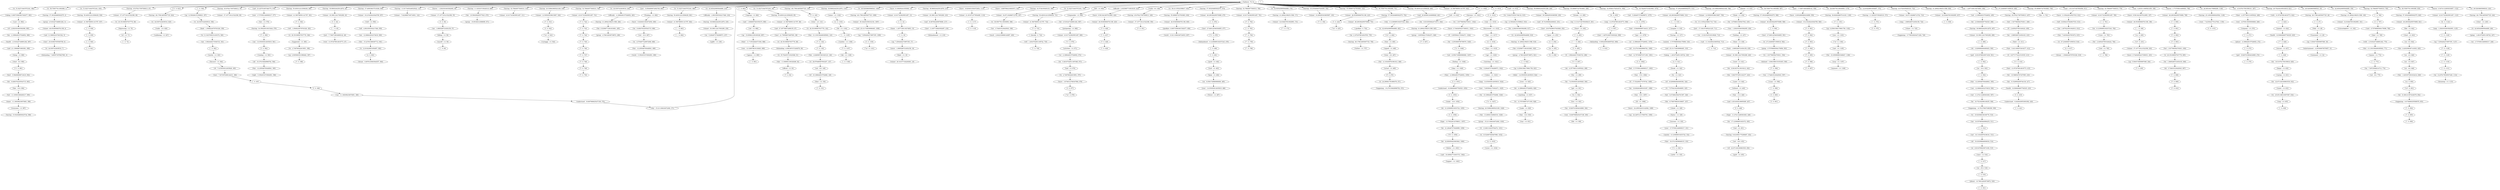 strict digraph "" {
"('world', -0.32111684340724933, 607)";
"('to', 0.11627056331430374, 360)";
"('not', -16.116345976196161, 513)";
"('winner', 43.817323825951497, 791)";
"('holding', 1.0, 437)";
"('that', -18.272138596646315, 333)";
"('is', 58.705677611993089, 1)";
"('he', -1.8685280723454163, 806)";
"('is', 51.822710447972341, 935)";
"('a', 0, 963)";
"('a', 0, 1076)";
"('?', 0, 802)";
"(\"''\", 0, 795)";
"('leaving', 45.876217097509013, 67)";
"('leaving', 57.393204885002575, 752)";
"('winner', 46.053859060761198, 4)";
"('.', 0, 275)";
"('hope', -13.795229132788911, 1057)";
"('own', -8.6497966625437108, 305)";
"('2ne1', 25.818947055565769, 6)";
"('leaving', 11.325253735028319, 373)";
"('mental', 1.0, 624)";
"(\"'s\", 0, 823)";
"('leaving', 25.145639080020594, 1149)";
"('winner', 10.269295303805997, 193)";
"('okay', 1.0, 1049)";
"('!', 0, 736)";
"('!', 0, 427)";
"('?', 0, 810)";
"('is', 51.822710447972341, 982)";
"('me', -16.557865640894253, 511)";
"('what', -6.0, 990)";
"(\"'m\", 0, 1101)";
"('?', 0, 749)";
"('up', -15.659621239190326, 887)";
"(';', 0, 16)";
"('no', -2.0, 846)";
"(\"'\", 0, 794)";
"('this', -0.11391594469385602, 771)";
"(\"'s\", 0, 414)";
"('leaving', 36.662626867514163, 1180)";
"('ok', -4.3577663131855022, 298)";
"('leaving', 45.876217097509013, 79)";
"('and', 23.225701807484775, 576)";
"('ago', 1.0, 1020)";
"('damn', -1.2877108119274903, 15)";
"('leaving', 50.483012212506438, 380)";
"('.', 0, 781)";
"('i', 0, 582)";
"('that', -5.4211665072616277, 412)";
"('leaving', 38.966024425012876, 42)";
"('what', 1.0, 843)";
"('this', -0.11391594469385602, 143)";
"('is', 38.056776119930859, 398)";
"('without', 1.0, 445)";
"('leaving', 27.449036637519306, 956)";
"('?', 0, 562)";
"('leaving', 41.269421982511588, 171)";
"('leaving', -0.19173405246525022, 121)";
"('the', -4.1163459761961612, 468)";
"('winner', 19.215436243044799, 957)";
"('fully', 1.0, 28)";
"('.', 0, 1169)";
"('am', -3.4159393012835819, 581)";
"('leaving', 50.483012212506438, 731)";
"('.', 0, 773)";
"('this', -12.205048700448941, 505)";
"('?', 0, 733)";
"('happening', -10.270154828966762, 472)";
"('2ne1', 11.607718620392497, 218)";
"('breaks', 1.0, 290)";
"('the', -10.305990891948827, 1186)";
"('taking', 0.065735963827292077, 983)";
"('happeninh', 1.0, 385)";
"('luck', 1.0, 483)";
"('understand', -8.0366494697782525, 1052)";
"('this', -3.1366991336326286, 92)";
"('him', -10.0, 994)";
"('the', 0.52588771061833661, 285)";
"('winner', 32.634647651902995, 161)";
"('?', 0, 145)";
"('leaves', -1.2920303493582095, 54)";
"('do', -6.1239089519253724, 1055)";
"('leaving', 9.0218561775296067, 452)";
"('dream', -6.8976145663944557, 964)";
"('i', 0, 1082)";
"('own', -4.9709135059509606, 269)";
"('leaving', 57.393204885002575, 2)";
"('?', 0, 1181)";
"('?', 0, 426)";
"('he', -7.4159393012835828, 300)";
"('be', -8.1681213974328379, 852)";
"('why', -15.211168434072494, 371)";
"('leaving', 11.325253735028319, 669)";
"('winner', 30.398112417093298, 216)";
"('yg', 2.0005683031996462, 387)";
"('their', -11.715532626371004, 888)";
"('worsens', 1.0, 330)";
"('.', 0, 504)";
"('leaving', 50.483012212506438, 85)";
"('just', -17.104107495221225, 711)";
"(',', 0, 367)";
"('ok', -3.744619120420043, 807)";
"('is', 42.645420895944689, 246)";
"('tell', -4.9633505302217484, 959)";
"('in', -4.5764977229872068, 688)";
"('?', 0, 744)";
"('ill', 1.0, 1088)";
"('tell', 0.83944157829637533, 813)";
"(\"'ll\", 0, 1059)";
"('winner', 19.215436243044799, 560)";
"('everyones', 1.0, 997)";
"('is', 12.819229851854807, 962)";
"('af', 1.0, 71)";
"('future', 1.0, 487)";
"('?', 0, 647)";
"('is', 40.351098507937778, 89)";
"('leaving', 52.78640977000515, 310)";
"('can', -11.168399230670691, 369)";
"(',', 0, 939)";
"('group', -19.85340212088699, 671)";
"('?', 0, 748)";
"('be', -6.9418270119019212, 442)";
"('watching', 1.0, 1021)";
"('leaving', 20.538843965023169, 539)";
"('leaving', 48.179614655007725, 756)";
"('?', 0, 565)";
"('so', -13.021523518319828, 712)";
"('he', -18.510761759159916, 629)";
"('.', 0, 838)";
"('please', -10.766142638739872, 520)";
"('for', -2.4450257953326222, 784)";
"(';', 0, 907)";
"('god', -6.8318786025671638, 501)";
"('well', 1.0, 958)";
"(\"'s\", 0, 1027)";
"('i', 0, 1100)";
"('me', -12.066643632374618, 960)";
"('on', -6.0581729880980806, 485)";
"('leaving', 52.78640977000515, 740)";
"(',', 0, 512)";
"('now', -3.7370561446908317, 577)";
"('what', -2.0, 141)";
"('it', -13.863132435782472, 1031)";
"('...', 0, 45)";
"(\"'m\", 0, 978)";
"('regroup', 1.0, 884)";
"('it', -3.9824440170392723, 296)";
"('same', 1.0, 444)";
"('at', -4.1896449157526652, 1079)";
"('leaving', 41.269421982511588, 284)";
"('is', 44.9397432839516, 282)";
"(\"n't\", 0, 464)";
"('bom', 1.0, 465)";
"('just', -5.0594899972692708, 683)";
"('winner', 41.580788591141797, 937)";
"('leaving', 41.269421982511588, 160)";
"('ca', 0, 850)";
"('yg', 5.5004735859997069, 204)";
"('winner', 48.290394295570898, 799)";
"('entertainment', -2.255380879579957, 31)";
"('winner', 28.161577182283601, 20)";
"(';', 0, 476)";
"('?', 0, 144)";
"('is', 51.822710447972341, 860)";
"('winner', 48.290394295570898, 589)";
"('leaving', 48.179614655007725, 824)";
"('i', 0, 368)";
"('winner', 48.290394295570898, 314)";
"('postponing', 1.0, 968)";
"('mvp', 1.0, 1187)";
"('this', 4.4202588387143003, 845)";
"('group', -15.211168434072494, 1030)";
"('uvincuirbgthrw', 1.0, 162)";
"('yglife', 1.0, 238)";
"('i', 0, 56)";
"('for', -10.568934747257995, 416)";
"('cryin', 1.0, 783)";
"('your', -5.7370561446908317, 331)";
"(',', 0, 590)";
"(\"'m\", 0, 225)";
"('...', 0, 1165)";
"('ca', 0, 200)";
"(\"'s\", 0, 478)";
"('";
"('winner', 43.817323825951497, 780)";
"('omg', -1.8685280723454158, 724)";
"('all', -10.270154828966762, 584)";
"('?', 0, 743)";
"('going', -0.70796965064179096, 593)";
"('winner', 41.580788591141797, 862)";
"(\"'\", 0, 796)";
"('break', 1.0, 322)";
"('yg', -24.248721317800793, 1090)";
"('winner', 30.398112417093298, 440)";
"('is', 40.351098507937778, 384)";
"('be', -22.883654023803842, 1060)";
"('gone', 1.0, 253)";
"('too', -3.744619120420043, 597)";
"('2', 0, 1018)";
"('yg', 7.2504262273997355, 1099)";
"('yg', 7.2504262273997355, 17)";
"('leave', 0.74402654237390031, 1043)";
"('winner', 50.526929530380599, 250)";
"('...', 0, 864)";
"('please', -4.1896449157526652, 272)";
"('of', -22.671320180863539, 454)";
"('too', -3.744619120420043, 399)";
"(',', 0, 938)";
"('and', 31.569834337491542, 5)";
"('leaving', 50.483012212506438, 861)";
"('officially', -2.9633505302217484, 234)";
"('is', 42.645420895944689, 233)";
"('.', 0, 356)";
"('i', 0, 1014)";
"('..literally', 0, 734)";
"(',', 0, 883)";
"('im', -8.2478179038507449, 1132)";
"('?', 0, 564)";
"('cryinggg', 1.0, 544)";
"('out', -18.0, 453)";
"('no', -4.0, 848)";
"('...', 0, 199)";
"('isnt', 1.0, 451)";
"('his', -2.1896449157526652, 986)";
"('wants', 1.0, 633)";
"('!', 0, 1129)";
"(',', 0, 519)";
"('to', 1.5477960562793811, 594)";
"('the-', 0, 761)";
"('winner', 48.290394295570898, 753)";
"('i', 0, 767)";
"('what', -1.0, 245)";
"('winner', 46.053859060761198, 223)";
"('is', 42.645420895944689, 463)";
"('";
"('im', -9.4083763255543715, 686)";
"('and', 16.967602409979698, 217)";
"('is', 51.822710447972341, 84)";
"('.', 0, 636)";
"('!', 0, 429)";
"('no', -10.0, 503)";
"('wtf', -1.4816752651108742, 735)";
"('winner', 30.398112417093298, 43)";
"('is', 10.524907463847896, 1032)";
"('!', 0, 808)";
"(',', 0, 922)";
"('he', -17.123908951925372, 450)";
"('heart', 1.0, 292)";
"('if', -2.4450257953326222, 409)";
"('.goodbye', 0, 754)";
"('to', 1.5477960562793811, 1042)";
"('i', 0, 419)";
"(\"''\", 0, 626)";
"('your', -3.4159393012835819, 486)";
"('leaving', 15.932048850025744, 998)";
"('i', 0, 1051)";
"('cant', -0.70796965064179096, 768)";
"('im', -7.08725948214712, 774)";
"('discovered', 1.0, 1016)";
"('leaving', 48.179614655007725, 139)";
"('best', -6.1972078914818773, 415)";
"('him', -1.0, 1017)";
"('winner', 37.107718121522396, 68)";
"('.', 0, 628)";
"('leaving', 38.966024425012876, 1161)";
"('?', 0, 1128)";
"('disbandment', -0.12390895192537243, 479)";
"('leaving', 34.359229310015444, 579)";
"('leave', 9.5813421807912995, 424)";
"('.', 0, 910)";
"('!', 0, 800)";
"('what', -6.0, 467)";
"('leaving', 45.876217097509013, 407)";
"('winner', 30.398112417093298, 498)";
"('is', 49.52838805996543, 1095)";
"(';', 0, 14)";
"('damn', -11.168399230670691, 996)";
"('leave', 8.108456241055066, 12)";
"('to', -2.746780422615851, 386)";
"(\"n't\", 0, 201)";
"('.', 0, 421)";
"('happening', -14.761376837486399, 509)";
"('and', -16.408927710047372, 1062)";
"('winner', 46.053859060761198, 605)";
"('winner', 12.505830538615697, 709)";
"('omg', -3.4159393012835819, 1024)";
"('and', 35.741900602494923, 251)";
"('.', 0, 786)";
"('idk', 1.0, 1168)";
"('freaking', 1.0, 684)";
"('?', 0, 742)";
"('leaving', 38.966024425012876, 215)";
"('feel', -5.7370561446908317, 1083)";
"('signed', 1.0, 466)";
"('!', 0, 856)";
"('ta', 0, 302)";
"('twitter', 1.0, 757)";
"('leave', -6.6204031563072654, 1115)";
"('on', -5.2844673736289973, 237)";
"('leave', 3.6897984218463673, 342)";
"('is', 42.645420895944689, 918)";
"('and', 27.397768072488155, 87)";
"('then', -4.1896449157526652, 1050)";
"('winner', 37.107718121522396, 350)";
"('wtf', -1.0948224578763326, 383)";
"('leaving', 43.5728195400103, 396)";
"('real', 1.0, 785)";
"('is', 51.822710447972341, 730)";
"('leaving', 48.179614655007725, 244)";
"('?', 0, 750)";
"('.', 0, 521)";
"('winner', 32.634647651902995, 837)";
"('got', 1.0, 301)";
"('?', 0, 566)";
"('whats', 1.0, 725)";
"('is', 35.762453731923948, 91)";
"('?', 0, 567)";
"('is', 15.113552239861718, 710)";
"('is', 40.351098507937778, 142)";
"('good', 1.0, 482)";
"('?', 0, 1167)";
"('group', -4.766142638739872, 286)";
"('this', 7.443042027653072, 815)";
"('really', -2.0, 826)";
"('felt', 1.0, 965)";
"(',', 0, 940)";
"('and', 25.311734939986465, 1098)";
"('his', -9.9267010604434969, 304)";
"('(', 0, 600)";
"('officially', 2.4525887710618335, 423)";
"('&', 0, 1124)";
"('taehyun', 76, 0)";
"('winner', 30.398112417093298, 236)";
"('really', 0.0, 348)";
"('im', -0.12390895192537243, 782)";
"('like', 1.0, 842)";
"('saddening', 1.0, 827)";
"('to', -25.651188310057087, 634)";
"('...', 0, 315)";
"('best', -5.584060698716419, 992)";
"('winner', 43.817323825951497, 969)";
"('is', 56.41135522398617, 603)";
"('";
"(';', 0, 1130)";
"('care', 1.0, 984)";
"('days', 1.0, 1019)";
"('wow', -7.4235022770127941, 1150)";
"('leaving', 41.269421982511588, 645)";
"('winner', 46.053859060761198, 198)";
"('leaving', 57.393204885002575, 474)";
"('just', -7.7360716634808142, 46)";
"('.', 0, 362)";
"('blue', 1.0, 150)";
"('yg', 0.25061566179961758, 923)";
"('!', 0, 801)";
"('because', 1.0, 364)";
"('bit', 1.0, 1164)";
"('disbanding', 4.0081967473284976, 90)";
"('.imagine', 0, 316)";
"('leaving', 57.393204885002575, 840)";
"(\"'m\", 0, 543)";
"('anxiety', -0.70796965064179096, 318)";
"('not', -6.0581729880980806, 1047)";
"('his', -9.1529954459744136, 417)";
"('deal', 1.0, 769)";
"('disbanding', -9.5852458548087043, 909)";
"('is', 47.234065671958518, 816)";
"('much', -2.6422336868144987, 400)";
"('out', -8.0, 775)";
"('i', 0, 1151)";
"('leaving', 52.78640977000515, 790)";
"('.', 0, 766)";
"('.', 0, 72)";
"('winner', 34.871182886712702, 723)";
"('is', 42.645420895944689, 170)";
"('...', 0, 863)";
"('and', 29.483801204989849, 461)";
"('live', 1.0, 303)";
"('leaving', 18.235446407524456, 192)";
"('is', 44.9397432839516, 7)";
"('im', 2.1972078914818765, 755)";
"('official', 1.0, 93)";
"('so', -2.1896449157526652, 972)";
"('this', -12.205048700448941, 689)";
"('``', 0, 623)";
"('leaving', 55.089807327503863, 222)";
"('is', 58.705677611993089, 751)";
"('feels', 1.0, 411)";
"('back', -1.8685280723454158, 439)";
"('better', 1.0, 1061)";
"('of', -7.4159393012835828, 365)";
"('he', -22.671320180863539, 632)";
"('?', 0, 745)";
"('this', -15.227831889387712, 961)";
"('wont', 1.0, 441)";
"('dead', -1.0948224578763326, 359)";
"('leaving', 50.483012212506438, 460)";
"('.', 0, 271)";
"('me', -3.9824440170392723, 361)";
"('winner', 39.344253356332104, 1097)";
"('(', 0, 375)";
"('group', 4.5183247348891262, 3)";
"('awful', 1.0, 335)";
"('only', 1.0, 1015)";
"('winner', 41.580788591141797, 642)";
"('.', 0, 891)";
"('liked', 1.0, 19)";
"('a', 0, 321)";
"('this', -1.6253075391632414, 849)";
"('on', -3.7370561446908317, 248)";
"('translated', 1.0, 29)";
"('will', 1.0, 643)";
"('think', 1.0, 434)";
"('a', 0, 1033)";
"('winner', 41.580788591141797, 732)";
"(',', 0, 517)";
"('(', 0, 601)";
"('disbandement', 1.0, 219)";
"('tho', 1.0, 299)";
"('&', 0, 905)";
"('sad', -11.102385433605544, 713)";
"('s', 0, 254)";
"('kpop', 1.0, 484)";
"('company', 1.0, 270)";
"('happening', -8.4736660255589076, 853)";
"('i', 0, 1053)";
"('him', -14.0, 930)";
"('for', -9.4083763255543715, 993)";
"('random', 1.0, 1166)";
"('him', -18.0, 1087)";
"('of', -10.189644915752666, 149)";
"('a', 0, 1163)";
"('him', -15.0, 1084)";
"('the', -8.7585796630106607, 327)";
"('dream', -1.0948224578763326, 818)";
"('he', -0.48167526511087466, 973)";
"('guilt', 1.0, 455)";
"('for', 4.5183247348891262, 967)";
"(';', 0, 1131)";
"('understand', -8.6497966625437108, 370)";
"('actual', 1.0, 469)";
"('winner', 48.290394295570898, 475)";
"('leave', -8.0932890960434989, 559)";
"('can', -12.066643632374618, 506)";
"('winner', 41.580788591141797, 86)";
"('";
"('is', 28.879486567903207, 147)";
"('to', 5.8423725351746132, 915)";
"('it', -6.6771772221510535, 413)";
"('i', 0, 224)";
"(\"'s\", 0, 1040)";
"('whole', 1.0, 328)";
"('winner', 48.290394295570898, 841)";
"('winner', 43.817323825951497, 311)";
"('videos', 1.0, 1023)";
"('?', 0, 596)";
"('the', -13.40081334982516, 1029)";
"(',', 0, 1013)";
"('no', -3.0, 847)";
"('winner', 21.451971477854499, 1116)";
"('with', -6.1972078914818773, 622)";
"('but', 1.5477960562793811, 804)";
"('no', -25.0, 518)";
"('yg', 12.500284151599823, 916)";
"('said', 1.0, 914)";
"('at', -8.8318786025671638, 515)";
"('leaving', 59.696602442501288, 249)";
"(';', 0, 480)";
"('but', -8.4728823944761587, 326)";
"(\"'s\", 0, 334)";
"('?', 0, 809)";
"('statement', 1.0, 32)";
"('world', -5.3502033374562901, 690)";
"('winner', 34.871182886712702, 397)";
"('having', 1.0, 317)";
"('?', 0, 351)";
"('their', -4.3577663131855022, 268)";
"('?', 0, 388)";
"('?', 0, 382)";
"('activities', 1.0, 971)";
"('winner', 46.053859060761198, 425)";
"('once', 1.0, 516)";
"('the', -19.590458265577823, 670)";
"('leaving', 55.089807327503863, 289)";
"('leaving', 32.055831752516731, 904)";
"('?', 0, 94)";
"('is', 35.762453731923948, 1074)";
"('life', 1.0, 306)";
"('killing', 1.0, 58)";
"('health', -2.5183247348891262, 987)";
"('winner', 37.107718121522396, 202)";
"('not', -2.1896449157526652, 495)";
"('and', 4.4514036149695499, 447)";
"('health', -8.0366494697782525, 418)";
"('of', -6.0290864940490394, 324)";
"('anxiety', -6.1239089519253724, 332)";
"('leaving', 57.393204885002575, 313)";
"('!', 0, 854)";
"('?', 0, 580)";
"('oh', -3.0290864940490403, 500)";
"('?', 0, 561)";
"('understand', -9.2629438553091692, 420)";
"('leaving', 20.538843965023169, 708)";
"('wow', -6.1972078914818773, 47)";
"('dreaming', 1.0, 1133)";
"('disband', -3.0841996153353453, 595)";
"('and', 21.139668674983081, 988)";
"('right', -5.3502033374562901, 586)";
"('excuse', 1.0, 627)";
"('winner', 12.505830538615697, 540)";
"('to', -2.746780422615851, 975)";
"('mostly', 1.0, 363)";
"('h', 0, 256)";
"('leaving', 38.966024425012876, 235)";
"('keeps', 1.0, 630)";
"('winner', 43.817323825951497, 741)";
"('leaving', 20.538843965023169, 1028)";
"(\"''\", 0, 173)";
"('doesnt', 1.0, 433)";
"('group', -4.766142638739872, 921)";
"('doing', 1.0, 989)";
"('but', 1.5477960562793811, 408)";
"('group', -3.6055842170362471, 646)";
"('is', 58.705677611993089, 587)";
"(\"'s\", 0, 970)";
"('leave', -3.6746312768347984, 976)";
"('he', -21.284467373628999, 1058)";
"('is', 40.351098507937778, 805)";
"('amp', -6.1972078914818773, 906)";
"('yg', 0.25061566179961758, 1182)";
"('hiatus', 1.0, 329)";
"('him', -11.0, 446)";
"('responsible', 1.0, 966)";
"('just', -7.7360716634808142, 558)";
"('is', 47.234065671958518, 592)";
"('decision', 1.0, 1041)";
"('is', 38.056776119930859, 1179)";
"('winner', 32.634647651902995, 172)";
"('is', 12.819229851854807, 372)";
"('bad', -5.584060698716419, 1077)";
"('leaving', 43.5728195400103, 722)";
"(',', 0, 502)";
"('is', 40.351098507937778, 69)";
"('goodbye', 0.065735963827292077, 606)";
"('leave', 11.054228120527533, 812)";
"('a', 0, 817)";
"('!', 0, 151)";
"('officially', -2.1896449157526652, 283)";
"('feeling', 1.0, 1048)";
"('really', -14.0, 1054)";
"('yg', 5.5004735859997069, 30)";
"('winner', 43.817323825951497, 1123)";
"('not', -5.2844673736289973, 1075)";
"('?', 0, 194)";
"('the', -5.6637572051343277, 443)";
"(';', 0, 481)";
"(\"n't\", 0, 851)";
"('depressing', 1.0, 70)";
"('leave', -6.6204031563072654, 685)";
"('.', 0, 499)";
"('i', 0, 1056)";
"('own', -12.328679819136463, 889)";
"('do', -4.1896449157526652, 926)";
"('this', -12.205048700448941, 585)";
"('leave', 0.74402654237390031, 203)";
"('2ne1', 27.849122546304805, 591)";
"('i', 0, 977)";
"('all', -19.252598846006034, 514)";
"('winner', -7.6229865746716001, 122)";
"('it', -7.5754216238549805, 325)";
"('i', 0, 44)";
"('is', 44.9397432839516, 358)";
"('with', -2.5183247348891262, 770)";
"('he', -10.189644915752666, 1026)";
"('why', -0.12390895192537243, 462)";
"('";
"('hope', -11.474112289381663, 449)";
"('2ne1', 27.849122546304805, 477)";
"('2ne1', 3.4870166574363424, 908)";
"('?', 0, 140)";
"('and', 25.311734939986465, 319)";
"('?', 0, 747)";
"('leave', -24.295034433142064, 1089)";
"('all', -10.270154828966762, 1080)";
"('!', 0, 855)";
"('?', 0, 428)";
"('make', 1.0, 929)";
"('health', -8.0366494697782525, 625)";
"('stay', 1.0, 931)";
"('he', 3.6788831565927502, 435)";
"('agency', 1.0, 890)";
"('leaving', 45.876217097509013, 349)";
"('guy', 1.0, 1078)";
"('winner', 37.107718121522396, 80)";
"('leaving', 41.269421982511588, 836)";
"('can', -1.2877108119274903, 494)";
"('?', 0, 792)";
"('anymore', 1.0, 1188)";
"('happening', -5.7789328204471264, 726)";
"('(', 0, 295)";
"('is', 47.234065671958518, 406)";
"('leaving', 55.089807327503863, 760)";
"('anymo', 1.0, 772)";
"('not', -11.474112289381663, 507)";
"('now', -7.6055842170362471, 1025)";
"('is', 24.290841791889378, 471)";
"('cant', 1.6131471927654584, 811)";
"('sing', 1.0, 635)";
"('leaving', 38.966024425012876, 497)";
"('~~', 0, 294)";
"('leaving', 52.78640977000515, 779)";
"('yg', 7.2504262273997355, 1127)";
"('f', 0, 470)";
"('nah', 1.0, 1185)";
"('can', 3.2035111965921459, 196)";
"('i', 0, 448)";
"('them', 1.0, 438)";
"('and', -1.8066957825355274, 885)";
"('leaving', 41.269421982511588, 919)";
"('2ne1', 21.758596074087691, 88)";
"('out', -10.0, 687)";
"('leaving', 57.393204885002575, 588)";
"('.', 0, 60)";
"('be', -2.0366494697782525, 496)";
"('reading', 1.0, 583)";
"('but', -11.335933380406317, 995)";
"('?', 0, 803)";
"('this', -4.6480907281020123, 146)";
"(',', 0, 273)";
"('yg', 12.500284151599823, 357)";
"('leaving', 55.089807327503863, 604)";
"('";
"('saying', 1.0, 631)";
"(\"'s\", 0, 1046)";
"(\"'s\", 0, 991)";
"('my', 0.13147192765458415, 291)";
"('but', -12.767458873371393, 1081)";
"('he', -1.8685280723454163, 410)";
"('to', -12.767458873371393, 928)";
"('2ne1', 29.879298037043846, 252)";
"('didnt', -3.4159393012835819, 924)";
"('im', -18.692843699183367, 1086)";
"('hes', 1.0, 578)";
"('set', 1.0, 886)";
"('disbanding', 7.4065573978627981, 8)";
"('happier', 1.0, 1063)";
"('leaves', 1.773705614469083, 798)";
"(\"'re\", 0, 1184)";
"('?', 0, 205)";
"('his', -5.2844673736289973, 1022)";
"('never', -1.8685280723454158, 18)";
"('the', 0.52588771061833661, 920)";
"('taking', -1.4816752651108742, 320)";
"('even', 1.0, 925)";
"('winner', 37.107718121522396, 55)";
"('if', -3.6055842170362471, 1044)";
"('is', 26.585164179896289, 1148)";
"('on', -4.5107617591599141, 267)";
"('me', 1.4070223931842913, 814)";
"('leaving', 29.752434195018019, 621)";
"('no', 0.0, 844)";
"('crazy', 1.0, 598)";
"('amp', -1.2920303493582095, 1125)";
"('curse', 1.0, 1034)";
"('winner', 41.580788591141797, 381)";
"('is', 49.52838805996543, 25)";
"(\"'s\", 0, 297)";
"('seems', 1.0, 1162)";
"(',', 0, 941)";
"('of', 2.2920303493582086, 985)";
"('anything', 1.0, 927)";
"('had', 1.0, 974)";
"('is', 42.645420895944689, 159)";
"('?', 0, 746)";
"('?', 0, 541)";
"('leaving', 52.78640977000515, 765)";
"('bc', 1.0, 323)";
"('?', 0, 563)";
"('myself', 1.0, 59)";
"('god', -9.9267010604434969, 274)";
"('to', -19.925086338196778, 510)";
"('you', 1.0, 1183)";
"('.', 0, 714)";
"('winner', 43.817323825951497, 13)";
"('leaving', 48.179614655007725, 1096)";
"('2ne1', 7.5473676389144231, 366)";
"('be', -16.752182096149255, 508)";
"('is', 58.705677611993089, 839)";
"(';', 0, 1126)";
"('leaving', 50.483012212506438, 936)";
"('if', -17.532285277479744, 1085)";
"('out', -9.0, 148)";
"('be', -0.81035508424733571, 644)";
"('leaves', 0.54741122893816607, 1122)";
"('i', 0, 542)";
"('is', 49.52838805996543, 243)";
"('/', 0, 1118)";
"('is', 44.9397432839516, 825)";
"('going', -1.4816752651108742, 247)";
"('was', -1.2920303493582095, 436)";
"('am', -1.8685280723454158, 57)";
"('leave', 9.5813421807912995, 197)";
"('m', 0, 255)";
"('he', -3.2553808795799579, 1045)";
"('he', 2.2920303493582086, 917)";
"('leaving', 48.179614655007725, 26)";
"('to', 0.11627056331430374, 360)" -> "('me', -3.9824440170392723, 361)";
"('not', -16.116345976196161, 513)" -> "('all', -19.252598846006034, 514)";
"('winner', 43.817323825951497, 791)" -> "('?', 0, 792)";
"('holding', 1.0, 437)" -> "('them', 1.0, 438)";
"('that', -18.272138596646315, 333)" -> "(\"'s\", 0, 334)";
"('is', 58.705677611993089, 1)" -> "('leaving', 57.393204885002575, 2)";
"('he', -1.8685280723454163, 806)" -> "('ok', -3.744619120420043, 807)";
"('is', 51.822710447972341, 935)" -> "('leaving', 50.483012212506438, 936)";
"('a', 0, 963)" -> "('dream', -6.8976145663944557, 964)";
"('a', 0, 1076)" -> "('bad', -5.584060698716419, 1077)";
"('?', 0, 802)" -> "('?', 0, 803)";
"(\"''\", 0, 795)" -> "(\"'\", 0, 796)";
"('leaving', 45.876217097509013, 67)" -> "('winner', 37.107718121522396, 68)";
"('leaving', 57.393204885002575, 752)" -> "('winner', 48.290394295570898, 753)";
"('winner', 46.053859060761198, 4)" -> "('and', 31.569834337491542, 5)";
"('hope', -13.795229132788911, 1057)" -> "('he', -21.284467373628999, 1058)";
"('own', -8.6497966625437108, 305)" -> "('life', 1.0, 306)";
"('2ne1', 25.818947055565769, 6)" -> "('is', 44.9397432839516, 7)";
"('leaving', 11.325253735028319, 373)" -> "(':', 0, 374)";
"('mental', 1.0, 624)" -> "('health', -8.0366494697782525, 625)";
"(\"'s\", 0, 823)" -> "('leaving', 48.179614655007725, 824)";
"('leaving', 25.145639080020594, 1149)" -> "('wow', -7.4235022770127941, 1150)";
"('winner', 10.269295303805997, 193)" -> "('?', 0, 194)";
"('okay', 1.0, 1049)" -> "('then', -4.1896449157526652, 1050)";
"('!', 0, 427)" -> "('?', 0, 428)";
"('is', 51.822710447972341, 982)" -> "('taking', 0.065735963827292077, 983)";
"('me', -16.557865640894253, 511)" -> "(',', 0, 512)";
"('what', -6.0, 990)" -> "(\"'s\", 0, 991)";
"('?', 0, 749)" -> "('?', 0, 750)";
"('up', -15.659621239190326, 887)" -> "('their', -11.715532626371004, 888)";
"(';', 0, 16)" -> "('yg', 7.2504262273997355, 17)";
"('no', -2.0, 846)" -> "('no', -3.0, 847)";
"(\"'\", 0, 794)" -> "(\"''\", 0, 795)";
"('this', -0.11391594469385602, 771)" -> "('anymo', 1.0, 772)";
"(\"'s\", 0, 414)" -> "('best', -6.1972078914818773, 415)";
"('leaving', 36.662626867514163, 1180)" -> "('?', 0, 1181)";
"('ok', -4.3577663131855022, 298)" -> "('tho', 1.0, 299)";
"('leaving', 45.876217097509013, 79)" -> "('winner', 37.107718121522396, 80)";
"('and', 23.225701807484775, 576)" -> "('now', -3.7370561446908317, 577)";
"('ago', 1.0, 1020)" -> "('watching', 1.0, 1021)";
"('damn', -1.2877108119274903, 15)" -> "(';', 0, 16)";
"('leaving', 50.483012212506438, 380)" -> "('winner', 41.580788591141797, 381)";
"('.', 0, 781)" -> "('im', -0.12390895192537243, 782)";
"('i', 0, 582)" -> "('reading', 1.0, 583)";
"('that', -5.4211665072616277, 412)" -> "('it', -6.6771772221510535, 413)";
"('leaving', 38.966024425012876, 42)" -> "('winner', 30.398112417093298, 43)";
"('what', 1.0, 843)" -> "('no', 0.0, 844)";
"('this', -0.11391594469385602, 143)" -> "('?', 0, 144)";
"('is', 38.056776119930859, 398)" -> "('too', -3.744619120420043, 399)";
"('without', 1.0, 445)" -> "('him', -11.0, 446)";
"('leaving', 27.449036637519306, 956)" -> "('winner', 19.215436243044799, 957)";
"('?', 0, 562)" -> "('?', 0, 563)";
"('leaving', 41.269421982511588, 171)" -> "('winner', 32.634647651902995, 172)";
"('leaving', -0.19173405246525022, 121)" -> "('winner', -7.6229865746716001, 122)";
"('the', -4.1163459761961612, 468)" -> "('actual', 1.0, 469)";
"('winner', 19.215436243044799, 957)" -> "('well', 1.0, 958)";
"('fully', 1.0, 28)" -> "('translated', 1.0, 29)";
"('am', -3.4159393012835819, 581)" -> "('i', 0, 582)";
"('leaving', 50.483012212506438, 731)" -> "('winner', 41.580788591141797, 732)";
"('.', 0, 773)" -> "('im', -7.08725948214712, 774)";
"('this', -12.205048700448941, 505)" -> "('can', -12.066643632374618, 506)";
"('?', 0, 733)" -> "('..literally', 0, 734)";
"('2ne1', 11.607718620392497, 218)" -> "('disbandement', 1.0, 219)";
"('breaks', 1.0, 290)" -> "('my', 0.13147192765458415, 291)";
"('the', -10.305990891948827, 1186)" -> "('mvp', 1.0, 1187)";
"('taking', 0.065735963827292077, 983)" -> "('care', 1.0, 984)";
"('happeninh', 1.0, 385)" -> "('to', -2.746780422615851, 386)";
"('luck', 1.0, 483)" -> "('kpop', 1.0, 484)";
"('understand', -8.0366494697782525, 1052)" -> "('i', 0, 1053)";
"('this', -3.1366991336326286, 92)" -> "('official', 1.0, 93)";
"('him', -10.0, 994)" -> "('but', -11.335933380406317, 995)";
"('the', 0.52588771061833661, 285)" -> "('group', -4.766142638739872, 286)";
"('winner', 32.634647651902995, 161)" -> "('uvincuirbgthrw', 1.0, 162)";
"('?', 0, 145)" -> "('this', -4.6480907281020123, 146)";
"('leaves', -1.2920303493582095, 54)" -> "('winner', 37.107718121522396, 55)";
"('do', -6.1239089519253724, 1055)" -> "('i', 0, 1056)";
"('leaving', 9.0218561775296067, 452)" -> "('out', -18.0, 453)";
"('i', 0, 1082)" -> "('feel', -5.7370561446908317, 1083)";
"('own', -4.9709135059509606, 269)" -> "('company', 1.0, 270)";
"('leaving', 57.393204885002575, 2)" -> "('group', 4.5183247348891262, 3)";
"('?', 0, 1181)" -> "('yg', 0.25061566179961758, 1182)";
"('?', 0, 426)" -> "('!', 0, 427)";
"('he', -7.4159393012835828, 300)" -> "('got', 1.0, 301)";
"('be', -8.1681213974328379, 852)" -> "('happening', -8.4736660255589076, 853)";
"('why', -15.211168434072494, 371)" -> "('taehyun', 76, 0)";
"('leaving', 11.325253735028319, 669)" -> "('the', -19.590458265577823, 670)";
"('winner', 30.398112417093298, 216)" -> "('and', 16.967602409979698, 217)";
"('yg', 2.0005683031996462, 387)" -> "('?', 0, 388)";
"('their', -11.715532626371004, 888)" -> "('own', -12.328679819136463, 889)";
"('worsens', 1.0, 330)" -> "('your', -5.7370561446908317, 331)";
"('.', 0, 504)" -> "('this', -12.205048700448941, 505)";
"('leaving', 50.483012212506438, 85)" -> "('winner', 41.580788591141797, 86)";
"('just', -17.104107495221225, 711)" -> "('so', -13.021523518319828, 712)";
"(',', 0, 367)" -> "('i', 0, 368)";
"('ok', -3.744619120420043, 807)" -> "('!', 0, 808)";
"('is', 42.645420895944689, 246)" -> "('going', -1.4816752651108742, 247)";
"('tell', -4.9633505302217484, 959)" -> "('me', -12.066643632374618, 960)";
"('in', -4.5764977229872068, 688)" -> "('this', -12.205048700448941, 689)";
"('?', 0, 744)" -> "('?', 0, 745)";
"('ill', 1.0, 1088)" -> "('leave', -24.295034433142064, 1089)";
"('tell', 0.83944157829637533, 813)" -> "('me', 1.4070223931842913, 814)";
"(\"'ll\", 0, 1059)" -> "('be', -22.883654023803842, 1060)";
"('winner', 19.215436243044799, 560)" -> "('?', 0, 561)";
"('everyones', 1.0, 997)" -> "('leaving', 15.932048850025744, 998)";
"('is', 12.819229851854807, 962)" -> "('a', 0, 963)";
"('af', 1.0, 71)" -> "('.', 0, 72)";
"('is', 40.351098507937778, 89)" -> "('disbanding', 4.0081967473284976, 90)";
"('leaving', 52.78640977000515, 310)" -> "('winner', 43.817323825951497, 311)";
"('can', -11.168399230670691, 369)" -> "('understand', -8.6497966625437108, 370)";
"(',', 0, 939)" -> "(',', 0, 940)";
"('?', 0, 748)" -> "('?', 0, 749)";
"('be', -6.9418270119019212, 442)" -> "('the', -5.6637572051343277, 443)";
"('watching', 1.0, 1021)" -> "('his', -5.2844673736289973, 1022)";
"('leaving', 20.538843965023169, 539)" -> "('winner', 12.505830538615697, 540)";
"('leaving', 48.179614655007725, 756)" -> "('twitter', 1.0, 757)";
"('?', 0, 565)" -> "('?', 0, 566)";
"('so', -13.021523518319828, 712)" -> "('sad', -11.102385433605544, 713)";
"('he', -18.510761759159916, 629)" -> "('keeps', 1.0, 630)";
"('please', -10.766142638739872, 520)" -> "('.', 0, 521)";
"('for', -2.4450257953326222, 784)" -> "('real', 1.0, 785)";
"(';', 0, 907)" -> "('2ne1', 3.4870166574363424, 908)";
"('god', -6.8318786025671638, 501)" -> "(',', 0, 502)";
"('well', 1.0, 958)" -> "('tell', -4.9633505302217484, 959)";
"(\"'s\", 0, 1027)" -> "('leaving', 20.538843965023169, 1028)";
"('i', 0, 1100)" -> "(\"'m\", 0, 1101)";
"('me', -12.066643632374618, 960)" -> "('this', -15.227831889387712, 961)";
"('on', -6.0581729880980806, 485)" -> "('your', -3.4159393012835819, 486)";
"('leaving', 52.78640977000515, 740)" -> "('winner', 43.817323825951497, 741)";
"(',', 0, 512)" -> "('not', -16.116345976196161, 513)";
"('now', -3.7370561446908317, 577)" -> "('hes', 1.0, 578)";
"('what', -2.0, 141)" -> "('is', 40.351098507937778, 142)";
"('it', -13.863132435782472, 1031)" -> "('is', 10.524907463847896, 1032)";
"('...', 0, 45)" -> "('just', -7.7360716634808142, 46)";
"('regroup', 1.0, 884)" -> "('and', -1.8066957825355274, 885)";
"('it', -3.9824440170392723, 296)" -> "(\"'s\", 0, 297)";
"('same', 1.0, 444)" -> "('without', 1.0, 445)";
"('at', -4.1896449157526652, 1079)" -> "('all', -10.270154828966762, 1080)";
"('leaving', 41.269421982511588, 284)" -> "('the', 0.52588771061833661, 285)";
"('is', 44.9397432839516, 282)" -> "('officially', -2.1896449157526652, 283)";
"(\"n't\", 0, 464)" -> "('bom', 1.0, 465)";
"('bom', 1.0, 465)" -> "('signed', 1.0, 466)";
"('just', -5.0594899972692708, 683)" -> "('freaking', 1.0, 684)";
"('winner', 41.580788591141797, 937)" -> "(',', 0, 938)";
"('leaving', 41.269421982511588, 160)" -> "('winner', 32.634647651902995, 161)";
"('ca', 0, 850)" -> "(\"n't\", 0, 851)";
"('yg', 5.5004735859997069, 204)" -> "('?', 0, 205)";
"('winner', 48.290394295570898, 799)" -> "('!', 0, 800)";
"('entertainment', -2.255380879579957, 31)" -> "('statement', 1.0, 32)";
"(';', 0, 476)" -> "('2ne1', 27.849122546304805, 477)";
"('?', 0, 144)" -> "('?', 0, 145)";
"('is', 51.822710447972341, 860)" -> "('leaving', 50.483012212506438, 861)";
"('winner', 48.290394295570898, 589)" -> "(',', 0, 590)";
"('leaving', 48.179614655007725, 824)" -> "('is', 44.9397432839516, 825)";
"('i', 0, 368)" -> "('can', -11.168399230670691, 369)";
"('winner', 48.290394295570898, 314)" -> "('...', 0, 315)";
"('postponing', 1.0, 968)" -> "('winner', 43.817323825951497, 969)";
"('mvp', 1.0, 1187)" -> "('anymore', 1.0, 1188)";
"('this', 4.4202588387143003, 845)" -> "('no', -2.0, 846)";
"('group', -15.211168434072494, 1030)" -> "('it', -13.863132435782472, 1031)";
"('i', 0, 56)" -> "('am', -1.8685280723454158, 57)";
"('for', -10.568934747257995, 416)" -> "('his', -9.1529954459744136, 417)";
"('cryin', 1.0, 783)" -> "('for', -2.4450257953326222, 784)";
"('your', -5.7370561446908317, 331)" -> "('anxiety', -6.1239089519253724, 332)";
"(',', 0, 590)" -> "('2ne1', 27.849122546304805, 591)";
"('...', 0, 1165)" -> "('random', 1.0, 1166)";
"('ca', 0, 200)" -> "(\"n't\", 0, 201)";
"(\"'s\", 0, 478)" -> "('disbandment', -0.12390895192537243, 479)";
"(':', 0, 27)" -> "('fully', 1.0, 28)";
"('winner', 43.817323825951497, 780)" -> "('.', 0, 781)";
"('omg', -1.8685280723454158, 724)" -> "('whats', 1.0, 725)";
"('all', -10.270154828966762, 584)" -> "('this', -12.205048700448941, 585)";
"('?', 0, 743)" -> "('?', 0, 744)";
"('going', -0.70796965064179096, 593)" -> "('to', 1.5477960562793811, 594)";
"('winner', 41.580788591141797, 862)" -> "('...', 0, 863)";
"('break', 1.0, 322)" -> "('bc', 1.0, 323)";
"('winner', 30.398112417093298, 440)" -> "('wont', 1.0, 441)";
"('is', 40.351098507937778, 384)" -> "('happeninh', 1.0, 385)";
"('be', -22.883654023803842, 1060)" -> "('better', 1.0, 1061)";
"('gone', 1.0, 253)" -> "('s', 0, 254)";
"('too', -3.744619120420043, 597)" -> "('crazy', 1.0, 598)";
"('2', 0, 1018)" -> "('days', 1.0, 1019)";
"('yg', 7.2504262273997355, 1099)" -> "('i', 0, 1100)";
"('yg', 7.2504262273997355, 17)" -> "('never', -1.8685280723454158, 18)";
"('leave', 0.74402654237390031, 1043)" -> "('if', -3.6055842170362471, 1044)";
"('winner', 50.526929530380599, 250)" -> "('and', 35.741900602494923, 251)";
"('please', -4.1896449157526652, 272)" -> "(',', 0, 273)";
"('of', -22.671320180863539, 454)" -> "('guilt', 1.0, 455)";
"('too', -3.744619120420043, 399)" -> "('much', -2.6422336868144987, 400)";
"(',', 0, 938)" -> "(',', 0, 939)";
"('and', 31.569834337491542, 5)" -> "('2ne1', 25.818947055565769, 6)";
"('leaving', 50.483012212506438, 861)" -> "('winner', 41.580788591141797, 862)";
"('officially', -2.9633505302217484, 234)" -> "('leaving', 38.966024425012876, 235)";
"('is', 42.645420895944689, 233)" -> "('officially', -2.9633505302217484, 234)";
"('.', 0, 356)" -> "('yg', 12.500284151599823, 357)";
"('i', 0, 1014)" -> "('only', 1.0, 1015)";
"('..literally', 0, 734)" -> "('wtf', -1.4816752651108742, 735)";
"(',', 0, 883)" -> "('regroup', 1.0, 884)";
"('im', -8.2478179038507449, 1132)" -> "('dreaming', 1.0, 1133)";
"('?', 0, 564)" -> "('?', 0, 565)";
"('out', -18.0, 453)" -> "('of', -22.671320180863539, 454)";
"('no', -4.0, 848)" -> "('this', -1.6253075391632414, 849)";
"('...', 0, 199)" -> "('ca', 0, 200)";
"('isnt', 1.0, 451)" -> "('leaving', 9.0218561775296067, 452)";
"('his', -2.1896449157526652, 986)" -> "('health', -2.5183247348891262, 987)";
"('wants', 1.0, 633)" -> "('to', -25.651188310057087, 634)";
"('!', 0, 1129)" -> "(';', 0, 1130)";
"(',', 0, 519)" -> "('please', -10.766142638739872, 520)";
"('to', 1.5477960562793811, 594)" -> "('disband', -3.0841996153353453, 595)";
"('winner', 48.290394295570898, 753)" -> "('.goodbye', 0, 754)";
"('i', 0, 767)" -> "('cant', -0.70796965064179096, 768)";
"('what', -1.0, 245)" -> "('is', 42.645420895944689, 246)";
"('winner', 46.053859060761198, 223)" -> "('i', 0, 224)";
"('is', 42.645420895944689, 463)" -> "(\"n't\", 0, 464)";
"(':', 0, 599)" -> "('(', 0, 600)";
"('im', -9.4083763255543715, 686)" -> "('out', -10.0, 687)";
"('and', 16.967602409979698, 217)" -> "('2ne1', 11.607718620392497, 218)";
"('is', 51.822710447972341, 84)" -> "('leaving', 50.483012212506438, 85)";
"('no', -10.0, 503)" -> "('.', 0, 504)";
"('wtf', -1.4816752651108742, 735)" -> "('!', 0, 736)";
"('winner', 30.398112417093298, 43)" -> "('i', 0, 44)";
"('is', 10.524907463847896, 1032)" -> "('a', 0, 1033)";
"('!', 0, 808)" -> "('?', 0, 809)";
"(',', 0, 922)" -> "('yg', 0.25061566179961758, 923)";
"('he', -17.123908951925372, 450)" -> "('isnt', 1.0, 451)";
"('heart', 1.0, 292)" -> "(':', 0, 293)";
"('if', -2.4450257953326222, 409)" -> "('he', -1.8685280723454163, 410)";
"('.goodbye', 0, 754)" -> "('im', 2.1972078914818765, 755)";
"('to', 1.5477960562793811, 1042)" -> "('leave', 0.74402654237390031, 1043)";
"('i', 0, 419)" -> "('understand', -9.2629438553091692, 420)";
"(\"''\", 0, 626)" -> "('excuse', 1.0, 627)";
"('your', -3.4159393012835819, 486)" -> "('future', 1.0, 487)";
"('i', 0, 1051)" -> "('understand', -8.0366494697782525, 1052)";
"('cant', -0.70796965064179096, 768)" -> "('deal', 1.0, 769)";
"('im', -7.08725948214712, 774)" -> "('out', -8.0, 775)";
"('discovered', 1.0, 1016)" -> "('him', -1.0, 1017)";
"('leaving', 48.179614655007725, 139)" -> "('?', 0, 140)";
"('best', -6.1972078914818773, 415)" -> "('for', -10.568934747257995, 416)";
"('him', -1.0, 1017)" -> "('2', 0, 1018)";
"('winner', 37.107718121522396, 68)" -> "('is', 40.351098507937778, 69)";
"('.', 0, 628)" -> "('he', -18.510761759159916, 629)";
"('leaving', 38.966024425012876, 1161)" -> "('seems', 1.0, 1162)";
"('?', 0, 1128)" -> "('!', 0, 1129)";
"('disbandment', -0.12390895192537243, 479)" -> "(';', 0, 480)";
"('leaving', 34.359229310015444, 579)" -> "('?', 0, 580)";
"('leave', 9.5813421807912995, 424)" -> "('winner', 46.053859060761198, 425)";
"('!', 0, 800)" -> "('!', 0, 801)";
"('what', -6.0, 467)" -> "('the', -4.1163459761961612, 468)";
"('leaving', 45.876217097509013, 407)" -> "('but', 1.5477960562793811, 408)";
"('winner', 30.398112417093298, 498)" -> "('.', 0, 499)";
"('is', 49.52838805996543, 1095)" -> "('leaving', 48.179614655007725, 1096)";
"(';', 0, 14)" -> "('damn', -1.2877108119274903, 15)";
"('damn', -11.168399230670691, 996)" -> "('everyones', 1.0, 997)";
"('leave', 8.108456241055066, 12)" -> "('winner', 43.817323825951497, 13)";
"('to', -2.746780422615851, 386)" -> "('yg', 2.0005683031996462, 387)";
"(\"n't\", 0, 201)" -> "('winner', 37.107718121522396, 202)";
"('happening', -14.761376837486399, 509)" -> "('to', -19.925086338196778, 510)";
"('and', -16.408927710047372, 1062)" -> "('happier', 1.0, 1063)";
"('winner', 46.053859060761198, 605)" -> "('goodbye', 0.065735963827292077, 606)";
"('winner', 12.505830538615697, 709)" -> "('is', 15.113552239861718, 710)";
"('omg', -3.4159393012835819, 1024)" -> "('now', -7.6055842170362471, 1025)";
"('and', 35.741900602494923, 251)" -> "('2ne1', 29.879298037043846, 252)";
"('idk', 1.0, 1168)" -> "('.', 0, 1169)";
"('freaking', 1.0, 684)" -> "('leave', -6.6204031563072654, 685)";
"('?', 0, 742)" -> "('?', 0, 743)";
"('leaving', 38.966024425012876, 215)" -> "('winner', 30.398112417093298, 216)";
"('feel', -5.7370561446908317, 1083)" -> "('him', -15.0, 1084)";
"('signed', 1.0, 466)" -> "('what', -6.0, 467)";
"('ta', 0, 302)" -> "('live', 1.0, 303)";
"('leave', -6.6204031563072654, 1115)" -> "('winner', 21.451971477854499, 1116)";
"('on', -5.2844673736289973, 237)" -> "('yglife', 1.0, 238)";
"('is', 42.645420895944689, 918)" -> "('leaving', 41.269421982511588, 919)";
"('and', 27.397768072488155, 87)" -> "('2ne1', 21.758596074087691, 88)";
"('then', -4.1896449157526652, 1050)" -> "('i', 0, 1051)";
"('winner', 37.107718121522396, 350)" -> "('?', 0, 351)";
"('wtf', -1.0948224578763326, 383)" -> "('is', 40.351098507937778, 384)";
"('leaving', 43.5728195400103, 396)" -> "('winner', 34.871182886712702, 397)";
"('real', 1.0, 785)" -> "('.', 0, 786)";
"('is', 51.822710447972341, 730)" -> "('leaving', 50.483012212506438, 731)";
"('leaving', 48.179614655007725, 244)" -> "('what', -1.0, 245)";
"('winner', 32.634647651902995, 837)" -> "('.', 0, 838)";
"('got', 1.0, 301)" -> "('ta', 0, 302)";
"('?', 0, 566)" -> "('?', 0, 567)";
"('whats', 1.0, 725)" -> "('happening', -5.7789328204471264, 726)";
"('is', 35.762453731923948, 91)" -> "('this', -3.1366991336326286, 92)";
"('is', 15.113552239861718, 710)" -> "('just', -17.104107495221225, 711)";
"('is', 40.351098507937778, 142)" -> "('this', -0.11391594469385602, 143)";
"('good', 1.0, 482)" -> "('luck', 1.0, 483)";
"('?', 0, 1167)" -> "('idk', 1.0, 1168)";
"('this', 7.443042027653072, 815)" -> "('is', 47.234065671958518, 816)";
"('really', -2.0, 826)" -> "('saddening', 1.0, 827)";
"('felt', 1.0, 965)" -> "('responsible', 1.0, 966)";
"(',', 0, 940)" -> "(',', 0, 941)";
"('and', 25.311734939986465, 1098)" -> "('yg', 7.2504262273997355, 1099)";
"('his', -9.9267010604434969, 304)" -> "('own', -8.6497966625437108, 305)";
"('(', 0, 600)" -> "('(', 0, 601)";
"('officially', 2.4525887710618335, 423)" -> "('leave', 9.5813421807912995, 424)";
"('&', 0, 1124)" -> "('amp', -1.2920303493582095, 1125)";
"('taehyun', 76, 0)" -> "('is', 51.822710447972341, 935)";
"('taehyun', 76, 0)" -> "(',', 0, 883)";
"('taehyun', 76, 0)" -> "('leaving', 48.179614655007725, 139)";
"('taehyun', 76, 0)" -> "('is', 51.822710447972341, 860)";
"('taehyun', 76, 0)" -> "('leaves', -1.2920303493582095, 54)";
"('taehyun', 76, 0)" -> "('leaving', 50.483012212506438, 460)";
"('taehyun', 76, 0)" -> "('is', 58.705677611993089, 1)";
"('taehyun', 76, 0)" -> "('and', 23.225701807484775, 576)";
"('taehyun', 76, 0)" -> "('leaving', 57.393204885002575, 474)";
"('taehyun', 76, 0)" -> "(\"'s\", 0, 1040)";
"('taehyun', 76, 0)" -> "('leaving', 52.78640977000515, 790)";
"('taehyun', 76, 0)" -> "('leaving', 55.089807327503863, 222)";
"('taehyun', 76, 0)" -> "('just', -7.7360716634808142, 558)";
"('taehyun', 76, 0)" -> "('is', 42.645420895944689, 159)";
"('taehyun', 76, 0)" -> "('leaving', 50.483012212506438, 380)";
"('taehyun', 76, 0)" -> "('is', 38.056776119930859, 1179)";
"('taehyun', 76, 0)" -> "('can', -1.2877108119274903, 494)";
"('taehyun', 76, 0)" -> "('winner', 41.580788591141797, 642)";
"('taehyun', 76, 0)" -> "('is', 12.819229851854807, 372)";
"('taehyun', 76, 0)" -> "('is', 58.705677611993089, 839)";
"('taehyun', 76, 0)" -> "('is', 49.52838805996543, 25)";
"('taehyun', 76, 0)" -> "('leaving', 43.5728195400103, 722)";
"('taehyun', 76, 0)" -> "('leaving', 38.966024425012876, 42)";
"('taehyun', 76, 0)" -> "('leaving', 45.876217097509013, 67)";
"('taehyun', 76, 0)" -> "('leaving', 11.325253735028319, 669)";
"('taehyun', 76, 0)" -> "('leaves', 0.54741122893816607, 1122)";
"('taehyun', 76, 0)" -> "(',', 0, 1013)";
"('taehyun', 76, 0)" -> "('leave', 8.108456241055066, 12)";
"('taehyun', 76, 0)" -> "('leaving', 27.449036637519306, 956)";
"('taehyun', 76, 0)" -> "('leaves', 1.773705614469083, 798)";
"('taehyun', 76, 0)" -> "('leaving', 59.696602442501288, 249)";
"('taehyun', 76, 0)" -> "('leaving', -0.19173405246525022, 121)";
"('taehyun', 76, 0)" -> "('leaving', 41.269421982511588, 836)";
"('taehyun', 76, 0)" -> "('officially', 2.4525887710618335, 423)";
"('taehyun', 76, 0)" -> "('on', -4.5107617591599141, 267)";
"('taehyun', 76, 0)" -> "('said', 1.0, 914)";
"('taehyun', 76, 0)" -> "('leaving', 55.089807327503863, 760)";
"('taehyun', 76, 0)" -> "('felt', 1.0, 965)";
"('taehyun', 76, 0)" -> "('leaving', 52.78640977000515, 740)";
"('taehyun', 76, 0)" -> "('leaving', 57.393204885002575, 313)";
"('taehyun', 76, 0)" -> "('leaving', 52.78640977000515, 765)";
"('taehyun', 76, 0)" -> "('really', 0.0, 348)";
"('taehyun', 76, 0)" -> "('is', 47.234065671958518, 406)";
"('taehyun', 76, 0)" -> "('leaving', 38.966024425012876, 1161)";
"('taehyun', 76, 0)" -> "('leaving', 38.966024425012876, 215)";
"('taehyun', 76, 0)" -> "('is', 42.645420895944689, 170)";
"('taehyun', 76, 0)" -> "('is', 51.822710447972341, 84)";
"('taehyun', 76, 0)" -> "('is', 51.822710447972341, 982)";
"('taehyun', 76, 0)" -> "('is', 51.822710447972341, 730)";
"('taehyun', 76, 0)" -> "('is', 44.9397432839516, 282)";
"('taehyun', 76, 0)" -> "('cant', 1.6131471927654584, 811)";
"('taehyun', 76, 0)" -> "('leaving', 18.235446407524456, 192)";
"('taehyun', 76, 0)" -> "('is', 49.52838805996543, 243)";
"('taehyun', 76, 0)" -> "('just', -5.0594899972692708, 683)";
"('taehyun', 76, 0)" -> "('leaving', 20.538843965023169, 708)";
"('taehyun', 76, 0)" -> "('is', 56.41135522398617, 603)";
"('taehyun', 76, 0)" -> "('leaving', 52.78640977000515, 310)";
"('taehyun', 76, 0)" -> "('leave', -6.6204031563072654, 1115)";
"('taehyun', 76, 0)" -> "('leave', 3.6897984218463673, 342)";
"('taehyun', 76, 0)" -> "('leaving', 55.089807327503863, 289)";
"('taehyun', 76, 0)" -> "('leaving', 32.055831752516731, 904)";
"('taehyun', 76, 0)" -> "('is', 26.585164179896289, 1148)";
"('taehyun', 76, 0)" -> "('is', 35.762453731923948, 1074)";
"('taehyun', 76, 0)" -> "('leaving', 52.78640977000515, 779)";
"('taehyun', 76, 0)" -> "('leaving', 43.5728195400103, 396)";
"('taehyun', 76, 0)" -> "('leaving', 29.752434195018019, 621)";
"('taehyun', 76, 0)" -> "('is', 49.52838805996543, 1095)";
"('taehyun', 76, 0)" -> "('is', 58.705677611993089, 587)";
"('taehyun', 76, 0)" -> "('doesnt', 1.0, 433)";
"('taehyun', 76, 0)" -> "('leaving', 20.538843965023169, 539)";
"('taehyun', 76, 0)" -> "('is', 42.645420895944689, 233)";
"('taehyun', 76, 0)" -> "('is', 58.705677611993089, 751)";
"('taehyun', 76, 0)" -> "('.', 0, 356)";
"('taehyun', 76, 0)" -> "(\"'s\", 0, 823)";
"('taehyun', 76, 0)" -> "('can', 3.2035111965921459, 196)";
"('taehyun', 76, 0)" -> "('leaving', 45.876217097509013, 79)";
"('winner', 30.398112417093298, 236)" -> "('on', -5.2844673736289973, 237)";
"('really', 0.0, 348)" -> "('leaving', 45.876217097509013, 349)";
"('im', -0.12390895192537243, 782)" -> "('cryin', 1.0, 783)";
"('like', 1.0, 842)" -> "('what', 1.0, 843)";
"('to', -25.651188310057087, 634)" -> "('sing', 1.0, 635)";
"('...', 0, 315)" -> "('.imagine', 0, 316)";
"('best', -5.584060698716419, 992)" -> "('for', -9.4083763255543715, 993)";
"('winner', 43.817323825951497, 969)" -> "(\"'s\", 0, 970)";
"('is', 56.41135522398617, 603)" -> "('leaving', 55.089807327503863, 604)";
"(':', 0, 374)" -> "('(', 0, 375)";
"(';', 0, 1130)" -> "(';', 0, 1131)";
"('care', 1.0, 984)" -> "('of', 2.2920303493582086, 985)";
"('days', 1.0, 1019)" -> "('ago', 1.0, 1020)";
"('wow', -7.4235022770127941, 1150)" -> "('i', 0, 1151)";
"('leaving', 41.269421982511588, 645)" -> "('group', -3.6055842170362471, 646)";
"('winner', 46.053859060761198, 198)" -> "('...', 0, 199)";
"('leaving', 57.393204885002575, 474)" -> "('winner', 48.290394295570898, 475)";
"('just', -7.7360716634808142, 46)" -> "('wow', -6.1972078914818773, 47)";
"('.', 0, 362)" -> "('mostly', 1.0, 363)";
"('blue', 1.0, 150)" -> "('!', 0, 151)";
"('yg', 0.25061566179961758, 923)" -> "('didnt', -3.4159393012835819, 924)";
"('!', 0, 801)" -> "('?', 0, 802)";
"('because', 1.0, 364)" -> "('of', -7.4159393012835828, 365)";
"('bit', 1.0, 1164)" -> "('...', 0, 1165)";
"('disbanding', 4.0081967473284976, 90)" -> "('is', 35.762453731923948, 91)";
"('.imagine', 0, 316)" -> "('having', 1.0, 317)";
"('leaving', 57.393204885002575, 840)" -> "('winner', 48.290394295570898, 841)";
"(\"'m\", 0, 543)" -> "('cryinggg', 1.0, 544)";
"('anxiety', -0.70796965064179096, 318)" -> "('and', 25.311734939986465, 319)";
"('not', -6.0581729880980806, 1047)" -> "('feeling', 1.0, 1048)";
"('his', -9.1529954459744136, 417)" -> "('health', -8.0366494697782525, 418)";
"('deal', 1.0, 769)" -> "('with', -2.5183247348891262, 770)";
"('disbanding', -9.5852458548087043, 909)" -> "('.', 0, 910)";
"('is', 47.234065671958518, 816)" -> "('a', 0, 817)";
"('leaving', 52.78640977000515, 790)" -> "('winner', 43.817323825951497, 791)";
"('.', 0, 766)" -> "('i', 0, 767)";
"('winner', 34.871182886712702, 723)" -> "('omg', -1.8685280723454158, 724)";
"('is', 42.645420895944689, 170)" -> "('leaving', 41.269421982511588, 171)";
"('...', 0, 863)" -> "('...', 0, 864)";
"('and', 29.483801204989849, 461)" -> "('why', -0.12390895192537243, 462)";
"('live', 1.0, 303)" -> "('his', -9.9267010604434969, 304)";
"('leaving', 18.235446407524456, 192)" -> "('winner', 10.269295303805997, 193)";
"('is', 44.9397432839516, 7)" -> "('disbanding', 7.4065573978627981, 8)";
"('im', 2.1972078914818765, 755)" -> "('leaving', 48.179614655007725, 756)";
"('official', 1.0, 93)" -> "('?', 0, 94)";
"('so', -2.1896449157526652, 972)" -> "('he', -0.48167526511087466, 973)";
"('this', -12.205048700448941, 689)" -> "('world', -5.3502033374562901, 690)";
"('``', 0, 623)" -> "('mental', 1.0, 624)";
"('leaving', 55.089807327503863, 222)" -> "('winner', 46.053859060761198, 223)";
"('is', 58.705677611993089, 751)" -> "('leaving', 57.393204885002575, 752)";
"('feels', 1.0, 411)" -> "('that', -5.4211665072616277, 412)";
"('back', -1.8685280723454158, 439)" -> "('winner', 30.398112417093298, 440)";
"('better', 1.0, 1061)" -> "('and', -16.408927710047372, 1062)";
"('of', -7.4159393012835828, 365)" -> "('2ne1', 7.5473676389144231, 366)";
"('he', -22.671320180863539, 632)" -> "('wants', 1.0, 633)";
"('?', 0, 745)" -> "('?', 0, 746)";
"('this', -15.227831889387712, 961)" -> "('is', 12.819229851854807, 962)";
"('wont', 1.0, 441)" -> "('be', -6.9418270119019212, 442)";
"('dead', -1.0948224578763326, 359)" -> "('to', 0.11627056331430374, 360)";
"('leaving', 50.483012212506438, 460)" -> "('and', 29.483801204989849, 461)";
"('.', 0, 271)" -> "('please', -4.1896449157526652, 272)";
"('me', -3.9824440170392723, 361)" -> "('.', 0, 362)";
"('winner', 39.344253356332104, 1097)" -> "('and', 25.311734939986465, 1098)";
"('group', 4.5183247348891262, 3)" -> "('winner', 46.053859060761198, 4)";
"('only', 1.0, 1015)" -> "('discovered', 1.0, 1016)";
"('winner', 41.580788591141797, 642)" -> "('will', 1.0, 643)";
"('liked', 1.0, 19)" -> "('winner', 28.161577182283601, 20)";
"('a', 0, 321)" -> "('break', 1.0, 322)";
"('this', -1.6253075391632414, 849)" -> "('ca', 0, 850)";
"('translated', 1.0, 29)" -> "('yg', 5.5004735859997069, 30)";
"('will', 1.0, 643)" -> "('be', -0.81035508424733571, 644)";
"('think', 1.0, 434)" -> "('he', 3.6788831565927502, 435)";
"('a', 0, 1033)" -> "('curse', 1.0, 1034)";
"('winner', 41.580788591141797, 732)" -> "('?', 0, 733)";
"(',', 0, 517)" -> "('no', -25.0, 518)";
"('tho', 1.0, 299)" -> "('he', -7.4159393012835828, 300)";
"('&', 0, 905)" -> "('amp', -6.1972078914818773, 906)";
"('sad', -11.102385433605544, 713)" -> "('.', 0, 714)";
"('s', 0, 254)" -> "('m', 0, 255)";
"('kpop', 1.0, 484)" -> "('on', -6.0581729880980806, 485)";
"('company', 1.0, 270)" -> "('.', 0, 271)";
"('happening', -8.4736660255589076, 853)" -> "('!', 0, 854)";
"('i', 0, 1053)" -> "('really', -14.0, 1054)";
"('him', -14.0, 930)" -> "('stay', 1.0, 931)";
"('for', -9.4083763255543715, 993)" -> "('him', -10.0, 994)";
"('random', 1.0, 1166)" -> "('?', 0, 1167)";
"('him', -18.0, 1087)" -> "('ill', 1.0, 1088)";
"('of', -10.189644915752666, 149)" -> "('blue', 1.0, 150)";
"('a', 0, 1163)" -> "('bit', 1.0, 1164)";
"('him', -15.0, 1084)" -> "('if', -17.532285277479744, 1085)";
"('the', -8.7585796630106607, 327)" -> "('whole', 1.0, 328)";
"('he', -0.48167526511087466, 973)" -> "('had', 1.0, 974)";
"('for', 4.5183247348891262, 967)" -> "('postponing', 1.0, 968)";
"(';', 0, 1131)" -> "('im', -8.2478179038507449, 1132)";
"('understand', -8.6497966625437108, 370)" -> "('why', -15.211168434072494, 371)";
"('actual', 1.0, 469)" -> "('f', 0, 470)";
"('winner', 48.290394295570898, 475)" -> "(';', 0, 476)";
"('leave', -8.0932890960434989, 559)" -> "('winner', 19.215436243044799, 560)";
"('can', -12.066643632374618, 506)" -> "('not', -11.474112289381663, 507)";
"('winner', 41.580788591141797, 86)" -> "('and', 27.397768072488155, 87)";
"(':', 0, 293)" -> "('~~', 0, 294)";
"('is', 28.879486567903207, 147)" -> "('out', -9.0, 148)";
"('to', 5.8423725351746132, 915)" -> "('yg', 12.500284151599823, 916)";
"('it', -6.6771772221510535, 413)" -> "(\"'s\", 0, 414)";
"('i', 0, 224)" -> "(\"'m\", 0, 225)";
"(\"'s\", 0, 1040)" -> "('decision', 1.0, 1041)";
"('whole', 1.0, 328)" -> "('hiatus', 1.0, 329)";
"('winner', 48.290394295570898, 841)" -> "('like', 1.0, 842)";
"('videos', 1.0, 1023)" -> "('omg', -3.4159393012835819, 1024)";
"('?', 0, 596)" -> "('too', -3.744619120420043, 597)";
"('the', -13.40081334982516, 1029)" -> "('group', -15.211168434072494, 1030)";
"(',', 0, 1013)" -> "('i', 0, 1014)";
"('no', -3.0, 847)" -> "('no', -4.0, 848)";
"('winner', 21.451971477854499, 1116)" -> "(':', 0, 1117)";
"('with', -6.1972078914818773, 622)" -> "('``', 0, 623)";
"('but', 1.5477960562793811, 804)" -> "('is', 40.351098507937778, 805)";
"('no', -25.0, 518)" -> "(',', 0, 519)";
"('yg', 12.500284151599823, 916)" -> "('he', 2.2920303493582086, 917)";
"('said', 1.0, 914)" -> "('to', 5.8423725351746132, 915)";
"('at', -8.8318786025671638, 515)" -> "('once', 1.0, 516)";
"('leaving', 59.696602442501288, 249)" -> "('winner', 50.526929530380599, 250)";
"(';', 0, 480)" -> "(';', 0, 481)";
"('but', -8.4728823944761587, 326)" -> "('the', -8.7585796630106607, 327)";
"(\"'s\", 0, 334)" -> "('awful', 1.0, 335)";
"('?', 0, 809)" -> "('?', 0, 810)";
"('winner', 34.871182886712702, 397)" -> "('is', 38.056776119930859, 398)";
"('having', 1.0, 317)" -> "('anxiety', -0.70796965064179096, 318)";
"('their', -4.3577663131855022, 268)" -> "('own', -4.9709135059509606, 269)";
"('?', 0, 382)" -> "('wtf', -1.0948224578763326, 383)";
"('activities', 1.0, 971)" -> "('so', -2.1896449157526652, 972)";
"('winner', 46.053859060761198, 425)" -> "('?', 0, 426)";
"('once', 1.0, 516)" -> "(',', 0, 517)";
"('the', -19.590458265577823, 670)" -> "('group', -19.85340212088699, 671)";
"('leaving', 55.089807327503863, 289)" -> "('breaks', 1.0, 290)";
"('leaving', 32.055831752516731, 904)" -> "('&', 0, 905)";
"('is', 35.762453731923948, 1074)" -> "('not', -5.2844673736289973, 1075)";
"('killing', 1.0, 58)" -> "('myself', 1.0, 59)";
"('health', -2.5183247348891262, 987)" -> "('and', 21.139668674983081, 988)";
"('winner', 37.107718121522396, 202)" -> "('leave', 0.74402654237390031, 203)";
"('not', -2.1896449157526652, 495)" -> "('be', -2.0366494697782525, 496)";
"('and', 4.4514036149695499, 447)" -> "('i', 0, 448)";
"('health', -8.0366494697782525, 418)" -> "('i', 0, 419)";
"('of', -6.0290864940490394, 324)" -> "('it', -7.5754216238549805, 325)";
"('anxiety', -6.1239089519253724, 332)" -> "('that', -18.272138596646315, 333)";
"('leaving', 57.393204885002575, 313)" -> "('winner', 48.290394295570898, 314)";
"('!', 0, 854)" -> "('!', 0, 855)";
"('?', 0, 580)" -> "('am', -3.4159393012835819, 581)";
"('oh', -3.0290864940490403, 500)" -> "('god', -6.8318786025671638, 501)";
"('?', 0, 561)" -> "('?', 0, 562)";
"('understand', -9.2629438553091692, 420)" -> "('.', 0, 421)";
"('leaving', 20.538843965023169, 708)" -> "('winner', 12.505830538615697, 709)";
"('disband', -3.0841996153353453, 595)" -> "('?', 0, 596)";
"('and', 21.139668674983081, 988)" -> "('doing', 1.0, 989)";
"('excuse', 1.0, 627)" -> "('.', 0, 628)";
"('winner', 12.505830538615697, 540)" -> "('?', 0, 541)";
"('to', -2.746780422615851, 975)" -> "('leave', -3.6746312768347984, 976)";
"('mostly', 1.0, 363)" -> "('because', 1.0, 364)";
"('leaving', 38.966024425012876, 235)" -> "('winner', 30.398112417093298, 236)";
"('keeps', 1.0, 630)" -> "('saying', 1.0, 631)";
"('winner', 43.817323825951497, 741)" -> "('?', 0, 742)";
"('leaving', 20.538843965023169, 1028)" -> "('the', -13.40081334982516, 1029)";
"('doesnt', 1.0, 433)" -> "('think', 1.0, 434)";
"('group', -4.766142638739872, 921)" -> "(',', 0, 922)";
"('doing', 1.0, 989)" -> "('what', -6.0, 990)";
"('but', 1.5477960562793811, 408)" -> "('if', -2.4450257953326222, 409)";
"('group', -3.6055842170362471, 646)" -> "('?', 0, 647)";
"('is', 58.705677611993089, 587)" -> "('leaving', 57.393204885002575, 588)";
"(\"'s\", 0, 970)" -> "('activities', 1.0, 971)";
"('leave', -3.6746312768347984, 976)" -> "('i', 0, 977)";
"('he', -21.284467373628999, 1058)" -> "(\"'ll\", 0, 1059)";
"('is', 40.351098507937778, 805)" -> "('he', -1.8685280723454163, 806)";
"('amp', -6.1972078914818773, 906)" -> "(';', 0, 907)";
"('yg', 0.25061566179961758, 1182)" -> "('you', 1.0, 1183)";
"('hiatus', 1.0, 329)" -> "('worsens', 1.0, 330)";
"('him', -11.0, 446)" -> "('and', 4.4514036149695499, 447)";
"('responsible', 1.0, 966)" -> "('for', 4.5183247348891262, 967)";
"('just', -7.7360716634808142, 558)" -> "('leave', -8.0932890960434989, 559)";
"('is', 47.234065671958518, 592)" -> "('going', -0.70796965064179096, 593)";
"('decision', 1.0, 1041)" -> "('to', 1.5477960562793811, 1042)";
"('is', 38.056776119930859, 1179)" -> "('leaving', 36.662626867514163, 1180)";
"('winner', 32.634647651902995, 172)" -> "(\"''\", 0, 173)";
"('is', 12.819229851854807, 372)" -> "('leaving', 11.325253735028319, 373)";
"('bad', -5.584060698716419, 1077)" -> "('guy', 1.0, 1078)";
"('leaving', 43.5728195400103, 722)" -> "('winner', 34.871182886712702, 723)";
"(',', 0, 502)" -> "('no', -10.0, 503)";
"('is', 40.351098507937778, 69)" -> "('depressing', 1.0, 70)";
"('goodbye', 0.065735963827292077, 606)" -> "('world', -0.32111684340724933, 607)";
"('leave', 11.054228120527533, 812)" -> "('tell', 0.83944157829637533, 813)";
"('a', 0, 817)" -> "('dream', -1.0948224578763326, 818)";
"('officially', -2.1896449157526652, 283)" -> "('leaving', 41.269421982511588, 284)";
"('feeling', 1.0, 1048)" -> "('okay', 1.0, 1049)";
"('really', -14.0, 1054)" -> "('do', -6.1239089519253724, 1055)";
"('yg', 5.5004735859997069, 30)" -> "('entertainment', -2.255380879579957, 31)";
"('winner', 43.817323825951497, 1123)" -> "('&', 0, 1124)";
"('not', -5.2844673736289973, 1075)" -> "('a', 0, 1076)";
"('the', -5.6637572051343277, 443)" -> "('same', 1.0, 444)";
"(';', 0, 481)" -> "('good', 1.0, 482)";
"(\"n't\", 0, 851)" -> "('be', -8.1681213974328379, 852)";
"('depressing', 1.0, 70)" -> "('af', 1.0, 71)";
"('leave', -6.6204031563072654, 685)" -> "('im', -9.4083763255543715, 686)";
"('.', 0, 499)" -> "('oh', -3.0290864940490403, 500)";
"('i', 0, 1056)" -> "('hope', -13.795229132788911, 1057)";
"('own', -12.328679819136463, 889)" -> "('agency', 1.0, 890)";
"('do', -4.1896449157526652, 926)" -> "('anything', 1.0, 927)";
"('this', -12.205048700448941, 585)" -> "('right', -5.3502033374562901, 586)";
"('leave', 0.74402654237390031, 203)" -> "('yg', 5.5004735859997069, 204)";
"('2ne1', 27.849122546304805, 591)" -> "('is', 47.234065671958518, 592)";
"('i', 0, 977)" -> "(\"'m\", 0, 978)";
"('all', -19.252598846006034, 514)" -> "('at', -8.8318786025671638, 515)";
"('it', -7.5754216238549805, 325)" -> "('but', -8.4728823944761587, 326)";
"('i', 0, 44)" -> "('...', 0, 45)";
"('is', 44.9397432839516, 358)" -> "('dead', -1.0948224578763326, 359)";
"('with', -2.5183247348891262, 770)" -> "('this', -0.11391594469385602, 771)";
"('he', -10.189644915752666, 1026)" -> "(\"'s\", 0, 1027)";
"('why', -0.12390895192537243, 462)" -> "('is', 42.645420895944689, 463)";
"(':', 0, 1117)" -> "('/', 0, 1118)";
"('hope', -11.474112289381663, 449)" -> "('he', -17.123908951925372, 450)";
"('2ne1', 27.849122546304805, 477)" -> "(\"'s\", 0, 478)";
"('2ne1', 3.4870166574363424, 908)" -> "('disbanding', -9.5852458548087043, 909)";
"('?', 0, 140)" -> "('what', -2.0, 141)";
"('and', 25.311734939986465, 319)" -> "('taking', -1.4816752651108742, 320)";
"('?', 0, 747)" -> "('?', 0, 748)";
"('leave', -24.295034433142064, 1089)" -> "('yg', -24.248721317800793, 1090)";
"('all', -10.270154828966762, 1080)" -> "('but', -12.767458873371393, 1081)";
"('!', 0, 855)" -> "('!', 0, 856)";
"('?', 0, 428)" -> "('!', 0, 429)";
"('make', 1.0, 929)" -> "('him', -14.0, 930)";
"('health', -8.0366494697782525, 625)" -> "(\"''\", 0, 626)";
"('he', 3.6788831565927502, 435)" -> "('was', -1.2920303493582095, 436)";
"('agency', 1.0, 890)" -> "('.', 0, 891)";
"('leaving', 45.876217097509013, 349)" -> "('winner', 37.107718121522396, 350)";
"('guy', 1.0, 1078)" -> "('at', -4.1896449157526652, 1079)";
"('leaving', 41.269421982511588, 836)" -> "('winner', 32.634647651902995, 837)";
"('can', -1.2877108119274903, 494)" -> "('not', -2.1896449157526652, 495)";
"('?', 0, 792)" -> "(':', 0, 793)";
"('(', 0, 295)" -> "('it', -3.9824440170392723, 296)";
"('is', 47.234065671958518, 406)" -> "('leaving', 45.876217097509013, 407)";
"('leaving', 55.089807327503863, 760)" -> "('the-', 0, 761)";
"('anymo', 1.0, 772)" -> "('.', 0, 773)";
"('not', -11.474112289381663, 507)" -> "('be', -16.752182096149255, 508)";
"('now', -7.6055842170362471, 1025)" -> "('he', -10.189644915752666, 1026)";
"('is', 24.290841791889378, 471)" -> "('happening', -10.270154828966762, 472)";
"('cant', 1.6131471927654584, 811)" -> "('leave', 11.054228120527533, 812)";
"('sing', 1.0, 635)" -> "('.', 0, 636)";
"('leaving', 38.966024425012876, 497)" -> "('winner', 30.398112417093298, 498)";
"('~~', 0, 294)" -> "('(', 0, 295)";
"('leaving', 52.78640977000515, 779)" -> "('winner', 43.817323825951497, 780)";
"('yg', 7.2504262273997355, 1127)" -> "('?', 0, 1128)";
"('f', 0, 470)" -> "('is', 24.290841791889378, 471)";
"('nah', 1.0, 1185)" -> "('the', -10.305990891948827, 1186)";
"('can', 3.2035111965921459, 196)" -> "('leave', 9.5813421807912995, 197)";
"('i', 0, 448)" -> "('hope', -11.474112289381663, 449)";
"('them', 1.0, 438)" -> "('back', -1.8685280723454158, 439)";
"('and', -1.8066957825355274, 885)" -> "('set', 1.0, 886)";
"('leaving', 41.269421982511588, 919)" -> "('the', 0.52588771061833661, 920)";
"('2ne1', 21.758596074087691, 88)" -> "('is', 40.351098507937778, 89)";
"('out', -10.0, 687)" -> "('in', -4.5764977229872068, 688)";
"('leaving', 57.393204885002575, 588)" -> "('winner', 48.290394295570898, 589)";
"('be', -2.0366494697782525, 496)" -> "('leaving', 38.966024425012876, 497)";
"('reading', 1.0, 583)" -> "('all', -10.270154828966762, 584)";
"('but', -11.335933380406317, 995)" -> "('damn', -11.168399230670691, 996)";
"('?', 0, 803)" -> "('but', 1.5477960562793811, 804)";
"('this', -4.6480907281020123, 146)" -> "('is', 28.879486567903207, 147)";
"(',', 0, 273)" -> "('god', -9.9267010604434969, 274)";
"('yg', 12.500284151599823, 357)" -> "('is', 44.9397432839516, 358)";
"('leaving', 55.089807327503863, 604)" -> "('winner', 46.053859060761198, 605)";
"(':', 0, 793)" -> "(\"'\", 0, 794)";
"('saying', 1.0, 631)" -> "('he', -22.671320180863539, 632)";
"(\"'s\", 0, 1046)" -> "('not', -6.0581729880980806, 1047)";
"(\"'s\", 0, 991)" -> "('best', -5.584060698716419, 992)";
"('my', 0.13147192765458415, 291)" -> "('heart', 1.0, 292)";
"('but', -12.767458873371393, 1081)" -> "('i', 0, 1082)";
"('he', -1.8685280723454163, 410)" -> "('feels', 1.0, 411)";
"('to', -12.767458873371393, 928)" -> "('make', 1.0, 929)";
"('2ne1', 29.879298037043846, 252)" -> "('gone', 1.0, 253)";
"('didnt', -3.4159393012835819, 924)" -> "('even', 1.0, 925)";
"('im', -18.692843699183367, 1086)" -> "('him', -18.0, 1087)";
"('hes', 1.0, 578)" -> "('leaving', 34.359229310015444, 579)";
"('set', 1.0, 886)" -> "('up', -15.659621239190326, 887)";
"('leaves', 1.773705614469083, 798)" -> "('winner', 48.290394295570898, 799)";
"(\"'re\", 0, 1184)" -> "('nah', 1.0, 1185)";
"('his', -5.2844673736289973, 1022)" -> "('videos', 1.0, 1023)";
"('never', -1.8685280723454158, 18)" -> "('liked', 1.0, 19)";
"('the', 0.52588771061833661, 920)" -> "('group', -4.766142638739872, 921)";
"('taking', -1.4816752651108742, 320)" -> "('a', 0, 321)";
"('even', 1.0, 925)" -> "('do', -4.1896449157526652, 926)";
"('winner', 37.107718121522396, 55)" -> "('i', 0, 56)";
"('if', -3.6055842170362471, 1044)" -> "('he', -3.2553808795799579, 1045)";
"('is', 26.585164179896289, 1148)" -> "('leaving', 25.145639080020594, 1149)";
"('on', -4.5107617591599141, 267)" -> "('their', -4.3577663131855022, 268)";
"('me', 1.4070223931842913, 814)" -> "('this', 7.443042027653072, 815)";
"('leaving', 29.752434195018019, 621)" -> "('with', -6.1972078914818773, 622)";
"('no', 0.0, 844)" -> "('this', 4.4202588387143003, 845)";
"('crazy', 1.0, 598)" -> "(':', 0, 599)";
"('amp', -1.2920303493582095, 1125)" -> "(';', 0, 1126)";
"('winner', 41.580788591141797, 381)" -> "('?', 0, 382)";
"('is', 49.52838805996543, 25)" -> "('leaving', 48.179614655007725, 26)";
"(\"'s\", 0, 297)" -> "('ok', -4.3577663131855022, 298)";
"('seems', 1.0, 1162)" -> "('a', 0, 1163)";
"('of', 2.2920303493582086, 985)" -> "('his', -2.1896449157526652, 986)";
"('anything', 1.0, 927)" -> "('to', -12.767458873371393, 928)";
"('had', 1.0, 974)" -> "('to', -2.746780422615851, 975)";
"('is', 42.645420895944689, 159)" -> "('leaving', 41.269421982511588, 160)";
"('?', 0, 746)" -> "('?', 0, 747)";
"('?', 0, 541)" -> "('i', 0, 542)";
"('leaving', 52.78640977000515, 765)" -> "('.', 0, 766)";
"('bc', 1.0, 323)" -> "('of', -6.0290864940490394, 324)";
"('?', 0, 563)" -> "('?', 0, 564)";
"('myself', 1.0, 59)" -> "('.', 0, 60)";
"('god', -9.9267010604434969, 274)" -> "('.', 0, 275)";
"('to', -19.925086338196778, 510)" -> "('me', -16.557865640894253, 511)";
"('you', 1.0, 1183)" -> "(\"'re\", 0, 1184)";
"('winner', 43.817323825951497, 13)" -> "(';', 0, 14)";
"('leaving', 48.179614655007725, 1096)" -> "('winner', 39.344253356332104, 1097)";
"('2ne1', 7.5473676389144231, 366)" -> "(',', 0, 367)";
"('be', -16.752182096149255, 508)" -> "('happening', -14.761376837486399, 509)";
"('is', 58.705677611993089, 839)" -> "('leaving', 57.393204885002575, 840)";
"(';', 0, 1126)" -> "('yg', 7.2504262273997355, 1127)";
"('leaving', 50.483012212506438, 936)" -> "('winner', 41.580788591141797, 937)";
"('if', -17.532285277479744, 1085)" -> "('im', -18.692843699183367, 1086)";
"('out', -9.0, 148)" -> "('of', -10.189644915752666, 149)";
"('be', -0.81035508424733571, 644)" -> "('leaving', 41.269421982511588, 645)";
"('leaves', 0.54741122893816607, 1122)" -> "('winner', 43.817323825951497, 1123)";
"('i', 0, 542)" -> "(\"'m\", 0, 543)";
"('is', 49.52838805996543, 243)" -> "('leaving', 48.179614655007725, 244)";
"('is', 44.9397432839516, 825)" -> "('really', -2.0, 826)";
"('going', -1.4816752651108742, 247)" -> "('on', -3.7370561446908317, 248)";
"('was', -1.2920303493582095, 436)" -> "('holding', 1.0, 437)";
"('am', -1.8685280723454158, 57)" -> "('killing', 1.0, 58)";
"('leave', 9.5813421807912995, 197)" -> "('winner', 46.053859060761198, 198)";
"('m', 0, 255)" -> "('h', 0, 256)";
"('he', -3.2553808795799579, 1045)" -> "(\"'s\", 0, 1046)";
"('he', 2.2920303493582086, 917)" -> "('is', 42.645420895944689, 918)";
"('leaving', 48.179614655007725, 26)" -> "(':', 0, 27)";
}
